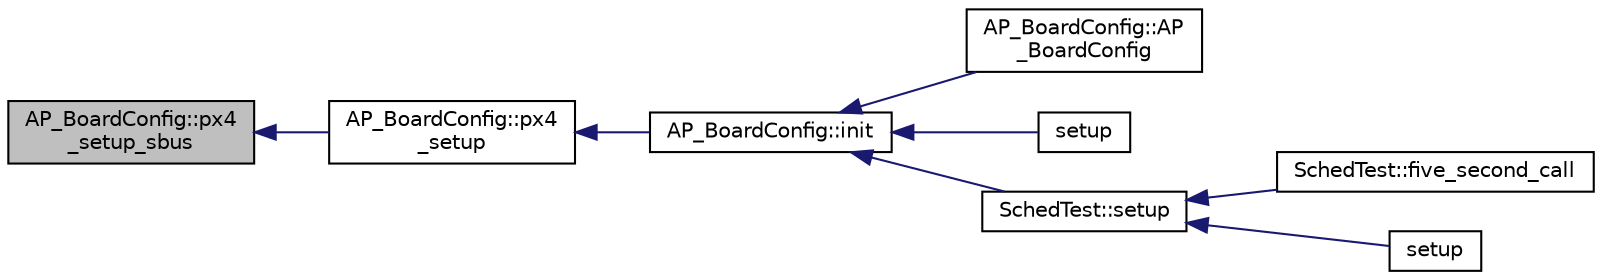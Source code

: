 digraph "AP_BoardConfig::px4_setup_sbus"
{
 // INTERACTIVE_SVG=YES
  edge [fontname="Helvetica",fontsize="10",labelfontname="Helvetica",labelfontsize="10"];
  node [fontname="Helvetica",fontsize="10",shape=record];
  rankdir="LR";
  Node1 [label="AP_BoardConfig::px4\l_setup_sbus",height=0.2,width=0.4,color="black", fillcolor="grey75", style="filled", fontcolor="black"];
  Node1 -> Node2 [dir="back",color="midnightblue",fontsize="10",style="solid",fontname="Helvetica"];
  Node2 [label="AP_BoardConfig::px4\l_setup",height=0.2,width=0.4,color="black", fillcolor="white", style="filled",URL="$classAP__BoardConfig.html#acc8c8524ca7415a823bb446a8a09d1f1"];
  Node2 -> Node3 [dir="back",color="midnightblue",fontsize="10",style="solid",fontname="Helvetica"];
  Node3 [label="AP_BoardConfig::init",height=0.2,width=0.4,color="black", fillcolor="white", style="filled",URL="$classAP__BoardConfig.html#a53de1d2c0a124ff0d6e3455126237bb5"];
  Node3 -> Node4 [dir="back",color="midnightblue",fontsize="10",style="solid",fontname="Helvetica"];
  Node4 [label="AP_BoardConfig::AP\l_BoardConfig",height=0.2,width=0.4,color="black", fillcolor="white", style="filled",URL="$classAP__BoardConfig.html#a49a7027797d4a5fd9be56b55c85b8e90"];
  Node3 -> Node5 [dir="back",color="midnightblue",fontsize="10",style="solid",fontname="Helvetica"];
  Node5 [label="setup",height=0.2,width=0.4,color="black", fillcolor="white", style="filled",URL="$AHRS__Test_8cpp.html#a4fc01d736fe50cf5b977f755b675f11d"];
  Node3 -> Node6 [dir="back",color="midnightblue",fontsize="10",style="solid",fontname="Helvetica"];
  Node6 [label="SchedTest::setup",height=0.2,width=0.4,color="black", fillcolor="white", style="filled",URL="$classSchedTest.html#ae9afb73f76391e34d47286a516fe5292"];
  Node6 -> Node7 [dir="back",color="midnightblue",fontsize="10",style="solid",fontname="Helvetica"];
  Node7 [label="SchedTest::five_second_call",height=0.2,width=0.4,color="black", fillcolor="white", style="filled",URL="$classSchedTest.html#ab41681c4e9b1eda12cc3f85ed89e82cf"];
  Node6 -> Node8 [dir="back",color="midnightblue",fontsize="10",style="solid",fontname="Helvetica"];
  Node8 [label="setup",height=0.2,width=0.4,color="black", fillcolor="white", style="filled",URL="$Scheduler__test_8cpp.html#a7dfd9b79bc5a37d7df40207afbc5431f"];
}
